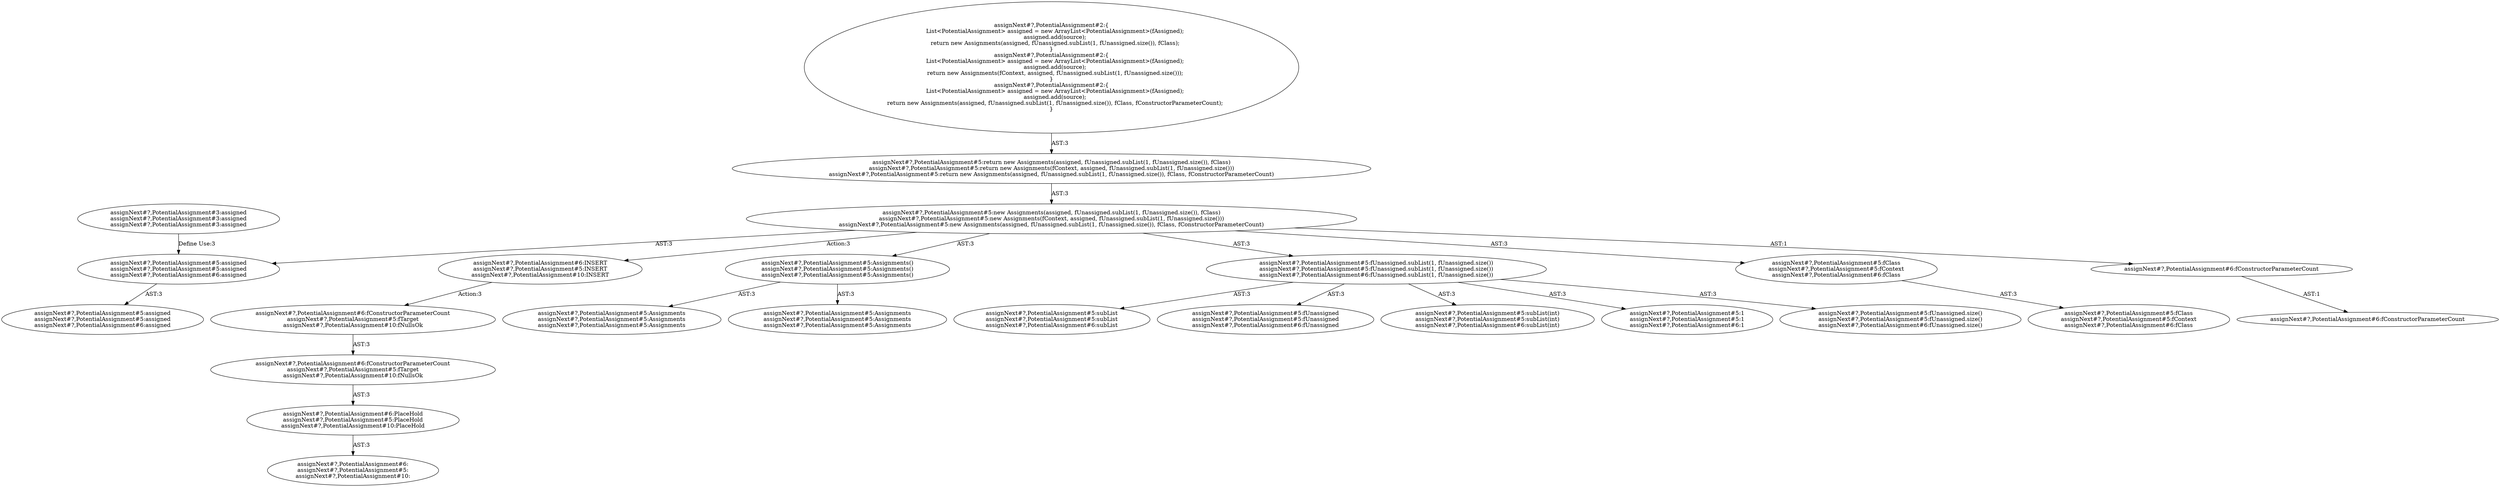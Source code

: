 digraph "Pattern" {
0 [label="assignNext#?,PotentialAssignment#6:INSERT
assignNext#?,PotentialAssignment#5:INSERT
assignNext#?,PotentialAssignment#10:INSERT" shape=ellipse]
1 [label="assignNext#?,PotentialAssignment#5:new Assignments(assigned, fUnassigned.subList(1, fUnassigned.size()), fClass)
assignNext#?,PotentialAssignment#5:new Assignments(fContext, assigned, fUnassigned.subList(1, fUnassigned.size()))
assignNext#?,PotentialAssignment#5:new Assignments(assigned, fUnassigned.subList(1, fUnassigned.size()), fClass, fConstructorParameterCount)" shape=ellipse]
2 [label="assignNext#?,PotentialAssignment#5:return new Assignments(assigned, fUnassigned.subList(1, fUnassigned.size()), fClass)
assignNext#?,PotentialAssignment#5:return new Assignments(fContext, assigned, fUnassigned.subList(1, fUnassigned.size()))
assignNext#?,PotentialAssignment#5:return new Assignments(assigned, fUnassigned.subList(1, fUnassigned.size()), fClass, fConstructorParameterCount)" shape=ellipse]
3 [label="assignNext#?,PotentialAssignment#2:\{
    List<PotentialAssignment> assigned = new ArrayList<PotentialAssignment>(fAssigned);
    assigned.add(source);
    return new Assignments(assigned, fUnassigned.subList(1, fUnassigned.size()), fClass);
\}
assignNext#?,PotentialAssignment#2:\{
    List<PotentialAssignment> assigned = new ArrayList<PotentialAssignment>(fAssigned);
    assigned.add(source);
    return new Assignments(fContext, assigned, fUnassigned.subList(1, fUnassigned.size()));
\}
assignNext#?,PotentialAssignment#2:\{
    List<PotentialAssignment> assigned = new ArrayList<PotentialAssignment>(fAssigned);
    assigned.add(source);
    return new Assignments(assigned, fUnassigned.subList(1, fUnassigned.size()), fClass, fConstructorParameterCount);
\}" shape=ellipse]
4 [label="assignNext#?,PotentialAssignment#5:Assignments()
assignNext#?,PotentialAssignment#5:Assignments()
assignNext#?,PotentialAssignment#5:Assignments()" shape=ellipse]
5 [label="assignNext#?,PotentialAssignment#5:Assignments
assignNext#?,PotentialAssignment#5:Assignments
assignNext#?,PotentialAssignment#5:Assignments" shape=ellipse]
6 [label="assignNext#?,PotentialAssignment#5:Assignments
assignNext#?,PotentialAssignment#5:Assignments
assignNext#?,PotentialAssignment#5:Assignments" shape=ellipse]
7 [label="assignNext#?,PotentialAssignment#5:assigned
assignNext#?,PotentialAssignment#5:assigned
assignNext#?,PotentialAssignment#6:assigned" shape=ellipse]
8 [label="assignNext#?,PotentialAssignment#3:assigned
assignNext#?,PotentialAssignment#3:assigned
assignNext#?,PotentialAssignment#3:assigned" shape=ellipse]
9 [label="assignNext#?,PotentialAssignment#5:assigned
assignNext#?,PotentialAssignment#5:assigned
assignNext#?,PotentialAssignment#6:assigned" shape=ellipse]
10 [label="assignNext#?,PotentialAssignment#5:fUnassigned.subList(1, fUnassigned.size())
assignNext#?,PotentialAssignment#5:fUnassigned.subList(1, fUnassigned.size())
assignNext#?,PotentialAssignment#6:fUnassigned.subList(1, fUnassigned.size())" shape=ellipse]
11 [label="assignNext#?,PotentialAssignment#5:subList
assignNext#?,PotentialAssignment#5:subList
assignNext#?,PotentialAssignment#6:subList" shape=ellipse]
12 [label="assignNext#?,PotentialAssignment#5:fUnassigned
assignNext#?,PotentialAssignment#5:fUnassigned
assignNext#?,PotentialAssignment#6:fUnassigned" shape=ellipse]
13 [label="assignNext#?,PotentialAssignment#5:subList(int)
assignNext#?,PotentialAssignment#5:subList(int)
assignNext#?,PotentialAssignment#6:subList(int)" shape=ellipse]
14 [label="assignNext#?,PotentialAssignment#5:1
assignNext#?,PotentialAssignment#5:1
assignNext#?,PotentialAssignment#6:1" shape=ellipse]
15 [label="assignNext#?,PotentialAssignment#5:fUnassigned.size()
assignNext#?,PotentialAssignment#5:fUnassigned.size()
assignNext#?,PotentialAssignment#6:fUnassigned.size()" shape=ellipse]
16 [label="assignNext#?,PotentialAssignment#5:fClass
assignNext#?,PotentialAssignment#5:fContext
assignNext#?,PotentialAssignment#6:fClass" shape=ellipse]
17 [label="assignNext#?,PotentialAssignment#5:fClass
assignNext#?,PotentialAssignment#5:fContext
assignNext#?,PotentialAssignment#6:fClass" shape=ellipse]
18 [label="assignNext#?,PotentialAssignment#6:fConstructorParameterCount
assignNext#?,PotentialAssignment#5:fTarget
assignNext#?,PotentialAssignment#10:fNullsOk" shape=ellipse]
19 [label="assignNext#?,PotentialAssignment#6:fConstructorParameterCount
assignNext#?,PotentialAssignment#5:fTarget
assignNext#?,PotentialAssignment#10:fNullsOk" shape=ellipse]
20 [label="assignNext#?,PotentialAssignment#6:PlaceHold
assignNext#?,PotentialAssignment#5:PlaceHold
assignNext#?,PotentialAssignment#10:PlaceHold" shape=ellipse]
21 [label="assignNext#?,PotentialAssignment#6:
assignNext#?,PotentialAssignment#5:
assignNext#?,PotentialAssignment#10:" shape=ellipse]
22 [label="assignNext#?,PotentialAssignment#6:fConstructorParameterCount" shape=ellipse]
23 [label="assignNext#?,PotentialAssignment#6:fConstructorParameterCount" shape=ellipse]
0 -> 18 [label="Action:3"];
1 -> 0 [label="Action:3"];
1 -> 4 [label="AST:3"];
1 -> 7 [label="AST:3"];
1 -> 10 [label="AST:3"];
1 -> 16 [label="AST:3"];
1 -> 22 [label="AST:1"];
2 -> 1 [label="AST:3"];
3 -> 2 [label="AST:3"];
4 -> 5 [label="AST:3"];
4 -> 6 [label="AST:3"];
7 -> 9 [label="AST:3"];
8 -> 7 [label="Define Use:3"];
10 -> 11 [label="AST:3"];
10 -> 12 [label="AST:3"];
10 -> 13 [label="AST:3"];
10 -> 14 [label="AST:3"];
10 -> 15 [label="AST:3"];
16 -> 17 [label="AST:3"];
18 -> 19 [label="AST:3"];
19 -> 20 [label="AST:3"];
20 -> 21 [label="AST:3"];
22 -> 23 [label="AST:1"];
}